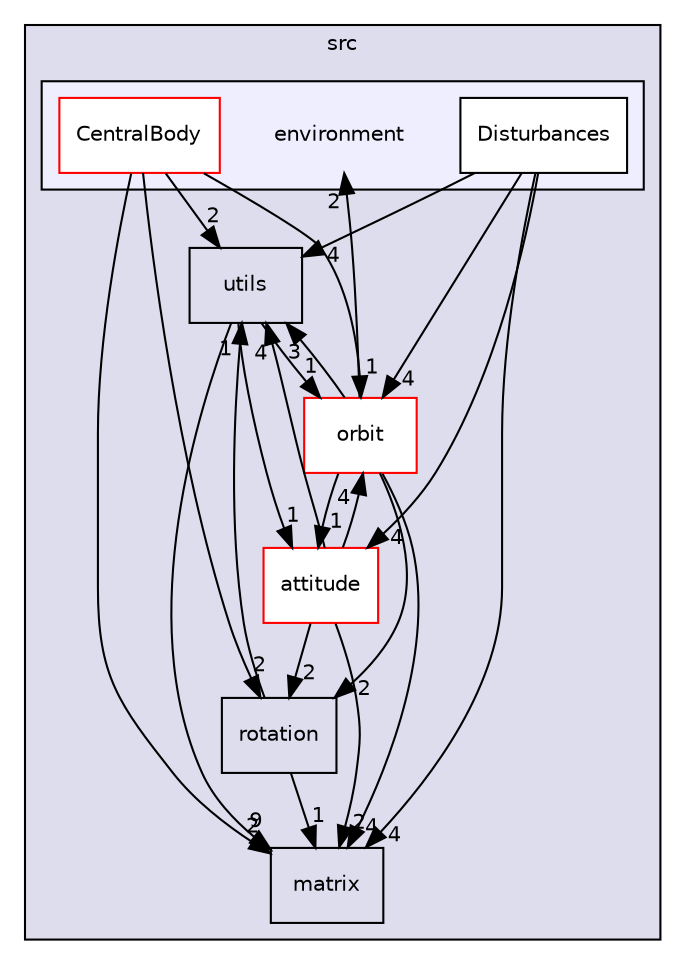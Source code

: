 digraph "environment" {
  compound=true
  node [ fontsize="10", fontname="Helvetica"];
  edge [ labelfontsize="10", labelfontname="Helvetica"];
  subgraph clusterdir_68267d1309a1af8e8297ef4c3efbcdba {
    graph [ bgcolor="#ddddee", pencolor="black", label="src" fontname="Helvetica", fontsize="10", URL="dir_68267d1309a1af8e8297ef4c3efbcdba.html"]
  dir_313caf1132e152dd9b58bea13a4052ca [shape=box label="utils" URL="dir_313caf1132e152dd9b58bea13a4052ca.html"];
  dir_392744e470e3e5dbf93993e14232aa19 [shape=box label="orbit" fillcolor="white" style="filled" color="red" URL="dir_392744e470e3e5dbf93993e14232aa19.html"];
  dir_40d7732de2983c682bb99d86585a563c [shape=box label="matrix" URL="dir_40d7732de2983c682bb99d86585a563c.html"];
  dir_c55b91a86a3413cc678b3a37c553022c [shape=box label="attitude" fillcolor="white" style="filled" color="red" URL="dir_c55b91a86a3413cc678b3a37c553022c.html"];
  dir_fa38dfbf581c89d494fbf1d870e4dc9f [shape=box label="rotation" URL="dir_fa38dfbf581c89d494fbf1d870e4dc9f.html"];
  subgraph clusterdir_88013743cf0a19a9971b3b941e88bf54 {
    graph [ bgcolor="#eeeeff", pencolor="black", label="" URL="dir_88013743cf0a19a9971b3b941e88bf54.html"];
    dir_88013743cf0a19a9971b3b941e88bf54 [shape=plaintext label="environment"];
  dir_8cdd270684973aa78e1c3b0c83778912 [shape=box label="CentralBody" fillcolor="white" style="filled" color="red" URL="dir_8cdd270684973aa78e1c3b0c83778912.html"];
  dir_919b19a47b05518f77c25d870e9e25ca [shape=box label="Disturbances" fillcolor="white" style="filled" URL="dir_919b19a47b05518f77c25d870e9e25ca.html"];
  }
  }
  dir_919b19a47b05518f77c25d870e9e25ca->dir_313caf1132e152dd9b58bea13a4052ca [headlabel="4", labeldistance=1.5 headhref="dir_000010_000009.html"];
  dir_919b19a47b05518f77c25d870e9e25ca->dir_392744e470e3e5dbf93993e14232aa19 [headlabel="4", labeldistance=1.5 headhref="dir_000010_000011.html"];
  dir_919b19a47b05518f77c25d870e9e25ca->dir_40d7732de2983c682bb99d86585a563c [headlabel="4", labeldistance=1.5 headhref="dir_000010_000001.html"];
  dir_919b19a47b05518f77c25d870e9e25ca->dir_c55b91a86a3413cc678b3a37c553022c [headlabel="4", labeldistance=1.5 headhref="dir_000010_000004.html"];
  dir_392744e470e3e5dbf93993e14232aa19->dir_313caf1132e152dd9b58bea13a4052ca [headlabel="3", labeldistance=1.5 headhref="dir_000011_000009.html"];
  dir_392744e470e3e5dbf93993e14232aa19->dir_88013743cf0a19a9971b3b941e88bf54 [headlabel="2", labeldistance=1.5 headhref="dir_000011_000006.html"];
  dir_392744e470e3e5dbf93993e14232aa19->dir_fa38dfbf581c89d494fbf1d870e4dc9f [headlabel="2", labeldistance=1.5 headhref="dir_000011_000017.html"];
  dir_392744e470e3e5dbf93993e14232aa19->dir_40d7732de2983c682bb99d86585a563c [headlabel="4", labeldistance=1.5 headhref="dir_000011_000001.html"];
  dir_392744e470e3e5dbf93993e14232aa19->dir_c55b91a86a3413cc678b3a37c553022c [headlabel="1", labeldistance=1.5 headhref="dir_000011_000004.html"];
  dir_fa38dfbf581c89d494fbf1d870e4dc9f->dir_313caf1132e152dd9b58bea13a4052ca [headlabel="1", labeldistance=1.5 headhref="dir_000017_000009.html"];
  dir_fa38dfbf581c89d494fbf1d870e4dc9f->dir_40d7732de2983c682bb99d86585a563c [headlabel="1", labeldistance=1.5 headhref="dir_000017_000001.html"];
  dir_8cdd270684973aa78e1c3b0c83778912->dir_313caf1132e152dd9b58bea13a4052ca [headlabel="2", labeldistance=1.5 headhref="dir_000007_000009.html"];
  dir_8cdd270684973aa78e1c3b0c83778912->dir_392744e470e3e5dbf93993e14232aa19 [headlabel="1", labeldistance=1.5 headhref="dir_000007_000011.html"];
  dir_8cdd270684973aa78e1c3b0c83778912->dir_40d7732de2983c682bb99d86585a563c [headlabel="2", labeldistance=1.5 headhref="dir_000007_000001.html"];
  dir_8cdd270684973aa78e1c3b0c83778912->dir_fa38dfbf581c89d494fbf1d870e4dc9f [headlabel="2", labeldistance=1.5 headhref="dir_000007_000017.html"];
  dir_c55b91a86a3413cc678b3a37c553022c->dir_313caf1132e152dd9b58bea13a4052ca [headlabel="4", labeldistance=1.5 headhref="dir_000004_000009.html"];
  dir_c55b91a86a3413cc678b3a37c553022c->dir_392744e470e3e5dbf93993e14232aa19 [headlabel="4", labeldistance=1.5 headhref="dir_000004_000011.html"];
  dir_c55b91a86a3413cc678b3a37c553022c->dir_40d7732de2983c682bb99d86585a563c [headlabel="2", labeldistance=1.5 headhref="dir_000004_000001.html"];
  dir_c55b91a86a3413cc678b3a37c553022c->dir_fa38dfbf581c89d494fbf1d870e4dc9f [headlabel="2", labeldistance=1.5 headhref="dir_000004_000017.html"];
  dir_313caf1132e152dd9b58bea13a4052ca->dir_392744e470e3e5dbf93993e14232aa19 [headlabel="1", labeldistance=1.5 headhref="dir_000009_000011.html"];
  dir_313caf1132e152dd9b58bea13a4052ca->dir_40d7732de2983c682bb99d86585a563c [headlabel="9", labeldistance=1.5 headhref="dir_000009_000001.html"];
  dir_313caf1132e152dd9b58bea13a4052ca->dir_c55b91a86a3413cc678b3a37c553022c [headlabel="1", labeldistance=1.5 headhref="dir_000009_000004.html"];
}
